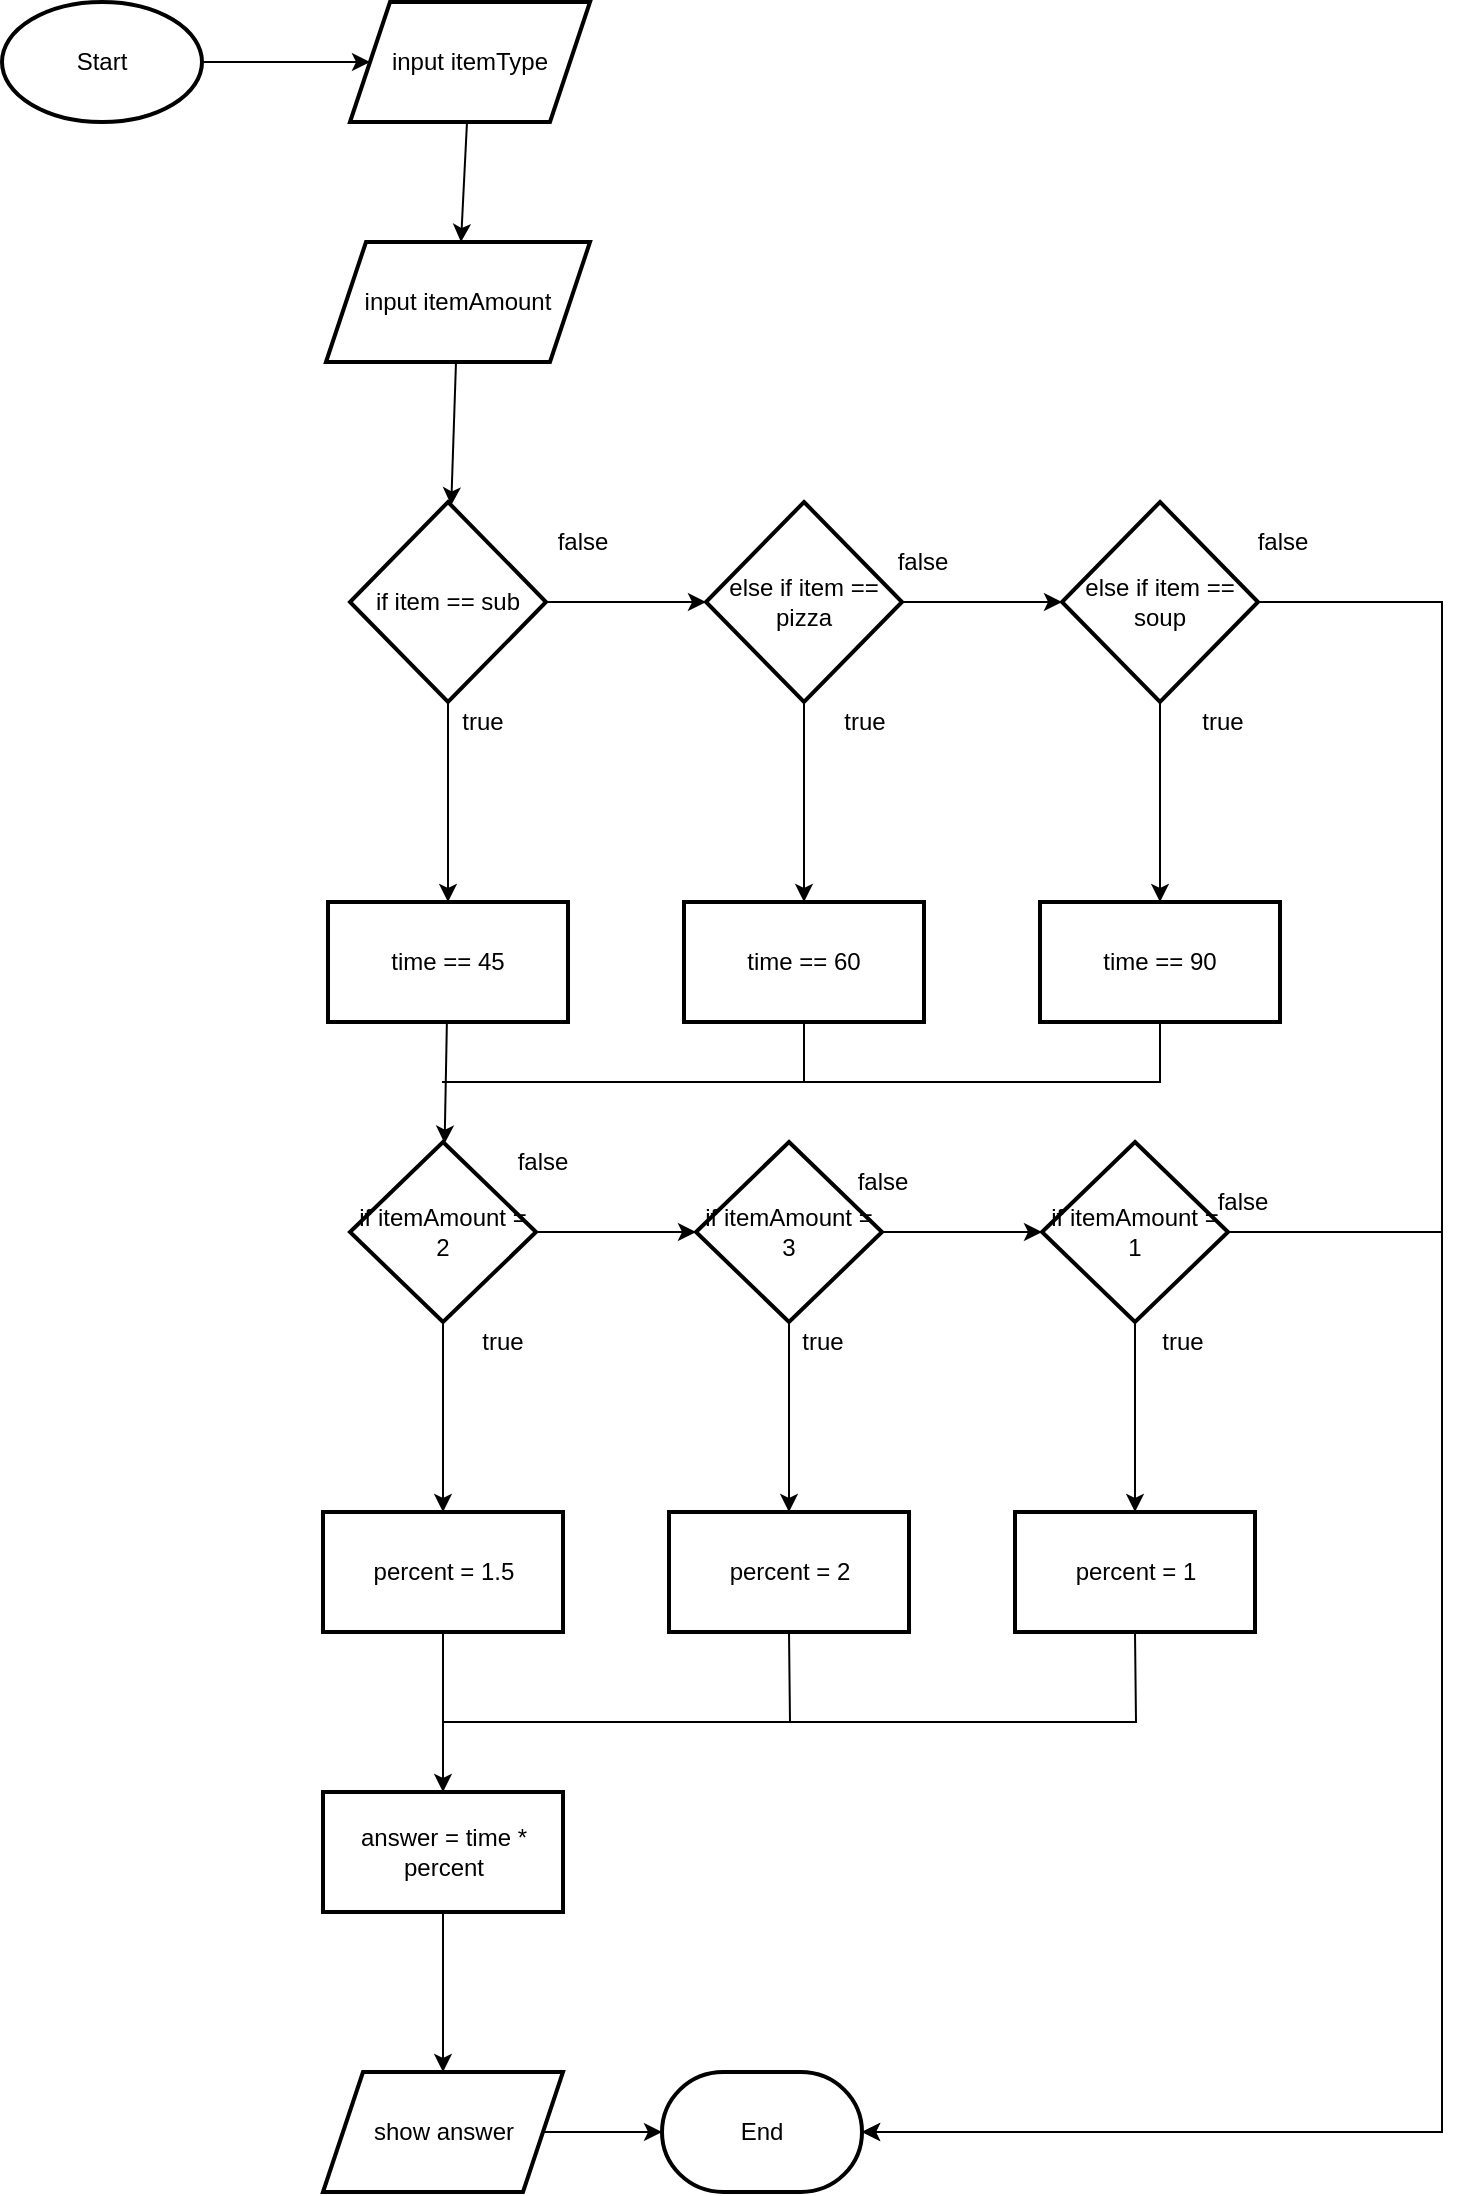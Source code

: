 <mxfile><diagram id="Q0wDsi3ejKEVBW-9EXW7" name="Page-1"><mxGraphModel dx="834" dy="711" grid="1" gridSize="10" guides="1" tooltips="1" connect="1" arrows="1" fold="1" page="1" pageScale="1" pageWidth="827" pageHeight="1169" math="0" shadow="0"><root><mxCell id="0"/><mxCell id="1" parent="0"/><mxCell id="50" value="" style="edgeStyle=none;rounded=0;html=1;" parent="1" source="2" target="5" edge="1"><mxGeometry relative="1" as="geometry"/></mxCell><mxCell id="2" value="Start" style="strokeWidth=2;html=1;shape=mxgraph.flowchart.start_1;whiteSpace=wrap;" parent="1" vertex="1"><mxGeometry x="180" y="180" width="100" height="60" as="geometry"/></mxCell><mxCell id="9" value="" style="edgeStyle=none;html=1;" parent="1" source="3" target="8" edge="1"><mxGeometry relative="1" as="geometry"/></mxCell><mxCell id="3" value="input itemAmount" style="shape=parallelogram;perimeter=parallelogramPerimeter;whiteSpace=wrap;html=1;fixedSize=1;strokeWidth=2;" parent="1" vertex="1"><mxGeometry x="342" y="300" width="132" height="60" as="geometry"/></mxCell><mxCell id="7" value="" style="edgeStyle=none;html=1;" parent="1" source="5" target="3" edge="1"><mxGeometry relative="1" as="geometry"/></mxCell><mxCell id="5" value="input itemType" style="shape=parallelogram;perimeter=parallelogramPerimeter;whiteSpace=wrap;html=1;fixedSize=1;strokeWidth=2;" parent="1" vertex="1"><mxGeometry x="354" y="180" width="120" height="60" as="geometry"/></mxCell><mxCell id="11" value="" style="edgeStyle=none;html=1;" parent="1" source="8" target="10" edge="1"><mxGeometry relative="1" as="geometry"/></mxCell><mxCell id="16" value="" style="edgeStyle=none;html=1;" parent="1" source="8" target="15" edge="1"><mxGeometry relative="1" as="geometry"/></mxCell><mxCell id="8" value="if item == sub" style="rhombus;whiteSpace=wrap;html=1;strokeWidth=2;" parent="1" vertex="1"><mxGeometry x="354" y="430" width="98" height="100" as="geometry"/></mxCell><mxCell id="13" value="" style="edgeStyle=none;html=1;" parent="1" source="10" target="12" edge="1"><mxGeometry relative="1" as="geometry"/></mxCell><mxCell id="18" value="" style="edgeStyle=none;html=1;" parent="1" source="10" target="17" edge="1"><mxGeometry relative="1" as="geometry"/></mxCell><mxCell id="10" value="else if item == pizza" style="rhombus;whiteSpace=wrap;html=1;strokeWidth=2;" parent="1" vertex="1"><mxGeometry x="532" y="430" width="98" height="100" as="geometry"/></mxCell><mxCell id="20" value="" style="edgeStyle=none;html=1;" parent="1" source="12" target="19" edge="1"><mxGeometry relative="1" as="geometry"/></mxCell><mxCell id="56" value="" style="edgeStyle=none;rounded=0;html=1;entryX=1;entryY=0.5;entryDx=0;entryDy=0;entryPerimeter=0;" parent="1" source="12" target="35" edge="1"><mxGeometry relative="1" as="geometry"><mxPoint x="888" y="480" as="targetPoint"/><Array as="points"><mxPoint x="900" y="480"/><mxPoint x="900" y="1245"/></Array></mxGeometry></mxCell><mxCell id="12" value="else if item == soup" style="rhombus;whiteSpace=wrap;html=1;strokeWidth=2;" parent="1" vertex="1"><mxGeometry x="710" y="430" width="98" height="100" as="geometry"/></mxCell><mxCell id="22" value="" style="edgeStyle=none;html=1;" parent="1" source="15" target="21" edge="1"><mxGeometry relative="1" as="geometry"/></mxCell><mxCell id="15" value="time == 45" style="whiteSpace=wrap;html=1;strokeWidth=2;" parent="1" vertex="1"><mxGeometry x="343" y="630" width="120" height="60" as="geometry"/></mxCell><mxCell id="17" value="time == 60" style="whiteSpace=wrap;html=1;strokeWidth=2;" parent="1" vertex="1"><mxGeometry x="521" y="630" width="120" height="60" as="geometry"/></mxCell><mxCell id="19" value="time == 90" style="whiteSpace=wrap;html=1;strokeWidth=2;" parent="1" vertex="1"><mxGeometry x="699" y="630" width="120" height="60" as="geometry"/></mxCell><mxCell id="24" value="" style="edgeStyle=none;html=1;" parent="1" source="21" target="23" edge="1"><mxGeometry relative="1" as="geometry"/></mxCell><mxCell id="26" value="" style="edgeStyle=none;html=1;" parent="1" source="21" target="25" edge="1"><mxGeometry relative="1" as="geometry"/></mxCell><mxCell id="21" value="if itemAmount = 2" style="rhombus;whiteSpace=wrap;html=1;strokeWidth=2;" parent="1" vertex="1"><mxGeometry x="354" y="750" width="93" height="90" as="geometry"/></mxCell><mxCell id="32" value="" style="edgeStyle=none;html=1;" parent="1" source="23" target="31" edge="1"><mxGeometry relative="1" as="geometry"/></mxCell><mxCell id="23" value="percent = 1.5" style="whiteSpace=wrap;html=1;strokeWidth=2;" parent="1" vertex="1"><mxGeometry x="340.5" y="935" width="120" height="60" as="geometry"/></mxCell><mxCell id="28" value="" style="edgeStyle=none;html=1;" parent="1" source="25" target="27" edge="1"><mxGeometry relative="1" as="geometry"/></mxCell><mxCell id="30" value="" style="edgeStyle=none;html=1;" parent="1" source="25" target="29" edge="1"><mxGeometry relative="1" as="geometry"/></mxCell><mxCell id="25" value="if itemAmount = 3" style="rhombus;whiteSpace=wrap;html=1;strokeWidth=2;" parent="1" vertex="1"><mxGeometry x="527" y="750" width="93" height="90" as="geometry"/></mxCell><mxCell id="27" value="percent = 2" style="whiteSpace=wrap;html=1;strokeWidth=2;" parent="1" vertex="1"><mxGeometry x="513.5" y="935" width="120" height="60" as="geometry"/></mxCell><mxCell id="45" value="" style="edgeStyle=none;rounded=0;html=1;" parent="1" source="29" target="44" edge="1"><mxGeometry relative="1" as="geometry"/></mxCell><mxCell id="48" value="" style="edgeStyle=none;rounded=0;html=1;entryX=1;entryY=0.5;entryDx=0;entryDy=0;entryPerimeter=0;" parent="1" source="29" target="35" edge="1"><mxGeometry relative="1" as="geometry"><mxPoint x="873" y="795" as="targetPoint"/><Array as="points"><mxPoint x="900" y="795"/><mxPoint x="900" y="1245"/></Array></mxGeometry></mxCell><mxCell id="29" value="if itemAmount = 1" style="rhombus;whiteSpace=wrap;html=1;strokeWidth=2;" parent="1" vertex="1"><mxGeometry x="700" y="750" width="93" height="90" as="geometry"/></mxCell><mxCell id="34" value="" style="edgeStyle=none;html=1;" parent="1" source="31" target="33" edge="1"><mxGeometry relative="1" as="geometry"/></mxCell><mxCell id="31" value="answer = time * percent" style="whiteSpace=wrap;html=1;strokeWidth=2;" parent="1" vertex="1"><mxGeometry x="340.5" y="1075" width="120" height="60" as="geometry"/></mxCell><mxCell id="36" value="" style="edgeStyle=none;html=1;" parent="1" source="33" target="35" edge="1"><mxGeometry relative="1" as="geometry"/></mxCell><mxCell id="33" value="show answer" style="shape=parallelogram;perimeter=parallelogramPerimeter;whiteSpace=wrap;html=1;fixedSize=1;strokeWidth=2;" parent="1" vertex="1"><mxGeometry x="340.5" y="1215" width="120" height="60" as="geometry"/></mxCell><mxCell id="35" value="End" style="strokeWidth=2;html=1;shape=mxgraph.flowchart.terminator;whiteSpace=wrap;" parent="1" vertex="1"><mxGeometry x="510" y="1215" width="100" height="60" as="geometry"/></mxCell><mxCell id="39" value="" style="endArrow=none;html=1;exitX=0.5;exitY=1;exitDx=0;exitDy=0;rounded=0;" parent="1" source="17" edge="1"><mxGeometry width="50" height="50" relative="1" as="geometry"><mxPoint x="750" y="820" as="sourcePoint"/><mxPoint x="400" y="720" as="targetPoint"/><Array as="points"><mxPoint x="581" y="720"/></Array></mxGeometry></mxCell><mxCell id="40" value="" style="endArrow=none;html=1;rounded=0;entryX=0.5;entryY=1;entryDx=0;entryDy=0;" parent="1" target="19" edge="1"><mxGeometry width="50" height="50" relative="1" as="geometry"><mxPoint x="580" y="720" as="sourcePoint"/><mxPoint x="800" y="770" as="targetPoint"/><Array as="points"><mxPoint x="759" y="720"/></Array></mxGeometry></mxCell><mxCell id="41" value="" style="endArrow=none;html=1;rounded=0;entryX=0.5;entryY=1;entryDx=0;entryDy=0;" parent="1" target="27" edge="1"><mxGeometry width="50" height="50" relative="1" as="geometry"><mxPoint x="400" y="1040" as="sourcePoint"/><mxPoint x="800" y="870" as="targetPoint"/><Array as="points"><mxPoint x="574" y="1040"/></Array></mxGeometry></mxCell><mxCell id="44" value="percent = 1" style="whiteSpace=wrap;html=1;strokeWidth=2;" parent="1" vertex="1"><mxGeometry x="686.5" y="935" width="120" height="60" as="geometry"/></mxCell><mxCell id="49" value="" style="endArrow=none;html=1;rounded=0;entryX=0.5;entryY=1;entryDx=0;entryDy=0;" parent="1" target="44" edge="1"><mxGeometry width="50" height="50" relative="1" as="geometry"><mxPoint x="570" y="1040" as="sourcePoint"/><mxPoint x="920" y="890" as="targetPoint"/><Array as="points"><mxPoint x="747" y="1040"/></Array></mxGeometry></mxCell><mxCell id="51" value="false" style="text;html=1;align=center;verticalAlign=middle;resizable=0;points=[];autosize=1;strokeColor=none;fillColor=none;" parent="1" vertex="1"><mxGeometry x="450" y="440" width="40" height="20" as="geometry"/></mxCell><mxCell id="52" value="true" style="text;html=1;align=center;verticalAlign=middle;resizable=0;points=[];autosize=1;strokeColor=none;fillColor=none;" parent="1" vertex="1"><mxGeometry x="400" y="530" width="40" height="20" as="geometry"/></mxCell><mxCell id="53" value="false" style="text;html=1;align=center;verticalAlign=middle;resizable=0;points=[];autosize=1;strokeColor=none;fillColor=none;" parent="1" vertex="1"><mxGeometry x="620" y="450" width="40" height="20" as="geometry"/></mxCell><mxCell id="54" value="true" style="text;html=1;align=center;verticalAlign=middle;resizable=0;points=[];autosize=1;strokeColor=none;fillColor=none;" parent="1" vertex="1"><mxGeometry x="591" y="530" width="40" height="20" as="geometry"/></mxCell><mxCell id="57" value="false" style="text;html=1;align=center;verticalAlign=middle;resizable=0;points=[];autosize=1;strokeColor=none;fillColor=none;" parent="1" vertex="1"><mxGeometry x="800" y="440" width="40" height="20" as="geometry"/></mxCell><mxCell id="58" value="true" style="text;html=1;align=center;verticalAlign=middle;resizable=0;points=[];autosize=1;strokeColor=none;fillColor=none;" parent="1" vertex="1"><mxGeometry x="770" y="530" width="40" height="20" as="geometry"/></mxCell><mxCell id="59" value="true" style="text;html=1;align=center;verticalAlign=middle;resizable=0;points=[];autosize=1;strokeColor=none;fillColor=none;" parent="1" vertex="1"><mxGeometry x="410" y="840" width="40" height="20" as="geometry"/></mxCell><mxCell id="60" value="false" style="text;html=1;align=center;verticalAlign=middle;resizable=0;points=[];autosize=1;strokeColor=none;fillColor=none;" parent="1" vertex="1"><mxGeometry x="430" y="750" width="40" height="20" as="geometry"/></mxCell><mxCell id="61" value="false" style="text;html=1;align=center;verticalAlign=middle;resizable=0;points=[];autosize=1;strokeColor=none;fillColor=none;" parent="1" vertex="1"><mxGeometry x="600" y="760" width="40" height="20" as="geometry"/></mxCell><mxCell id="62" value="true" style="text;html=1;align=center;verticalAlign=middle;resizable=0;points=[];autosize=1;strokeColor=none;fillColor=none;" parent="1" vertex="1"><mxGeometry x="570" y="840" width="40" height="20" as="geometry"/></mxCell><mxCell id="63" value="false" style="text;html=1;align=center;verticalAlign=middle;resizable=0;points=[];autosize=1;strokeColor=none;fillColor=none;" parent="1" vertex="1"><mxGeometry x="780" y="770" width="40" height="20" as="geometry"/></mxCell><mxCell id="64" value="true" style="text;html=1;align=center;verticalAlign=middle;resizable=0;points=[];autosize=1;strokeColor=none;fillColor=none;" parent="1" vertex="1"><mxGeometry x="750" y="840" width="40" height="20" as="geometry"/></mxCell></root></mxGraphModel></diagram></mxfile>